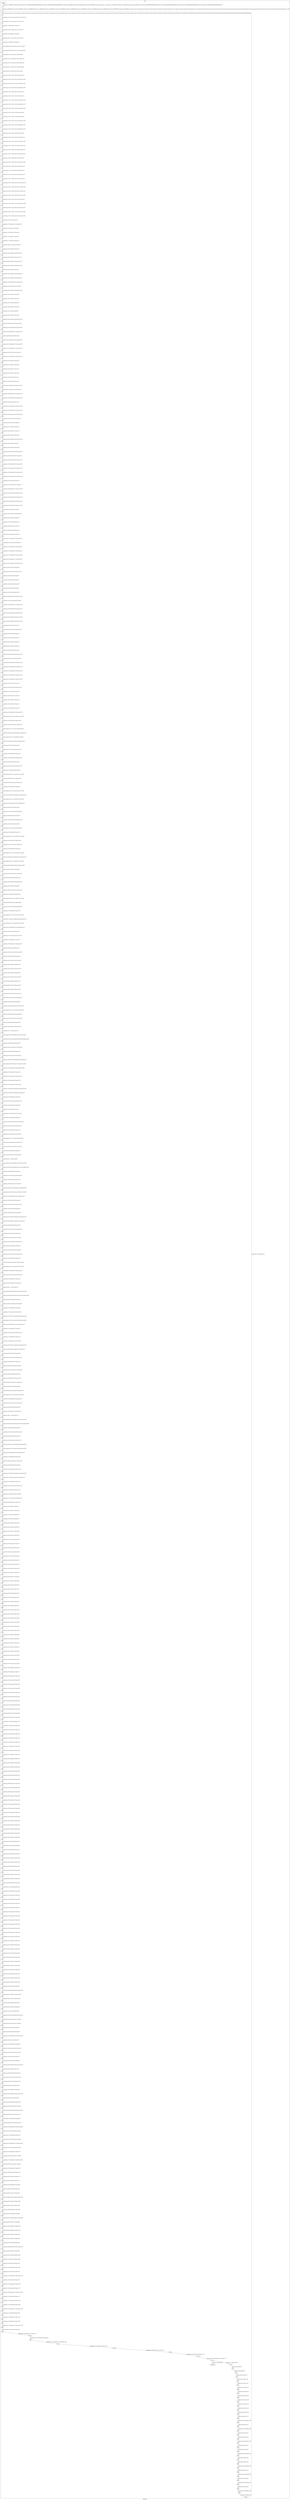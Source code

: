 digraph G {
label="Btor2XCFA";
subgraph cluster_0 {
label="main";
main_init[];
l1[];
l3[];
l4[];
l5[];
l6[];
l7[];
l8[];
l9[];
l10[];
l11[];
l12[];
l13[];
l14[];
l15[];
l16[];
l17[];
l18[];
l19[];
l20[];
l21[];
l22[];
l23[];
l24[];
l25[];
l26[];
l27[];
l28[];
l29[];
l30[];
l31[];
l32[];
l33[];
l34[];
l35[];
l36[];
l37[];
l38[];
l39[];
l40[];
l41[];
l42[];
l43[];
l44[];
l45[];
l46[];
l47[];
l48[];
l49[];
l50[];
l51[];
l52[];
l53[];
l54[];
l55[];
l56[];
l57[];
l58[];
l59[];
l60[];
l61[];
l62[];
l63[];
l64[];
l65[];
l66[];
l67[];
l68[];
l69[];
l70[];
l71[];
l72[];
l73[];
l74[];
l75[];
l76[];
l77[];
l78[];
l79[];
l80[];
l81[];
l82[];
l83[];
l84[];
l85[];
l86[];
l87[];
l88[];
l89[];
l90[];
l91[];
l92[];
l93[];
l94[];
l95[];
l96[];
l97[];
l98[];
l99[];
l100[];
l101[];
l102[];
l103[];
l104[];
l105[];
l106[];
l107[];
l108[];
l109[];
l110[];
l111[];
l112[];
l113[];
l114[];
l115[];
l116[];
l117[];
l118[];
l119[];
l120[];
l121[];
l122[];
l123[];
l124[];
l125[];
l126[];
l127[];
l128[];
l129[];
l130[];
l131[];
l132[];
l133[];
l134[];
l135[];
l136[];
l137[];
l138[];
l139[];
l140[];
l141[];
l142[];
l143[];
l144[];
l145[];
l146[];
l147[];
l148[];
l149[];
l150[];
l151[];
l152[];
l153[];
l154[];
l155[];
l156[];
l157[];
l158[];
l159[];
l160[];
l161[];
l162[];
l163[];
l164[];
l165[];
l166[];
l167[];
l168[];
l169[];
l170[];
l171[];
l172[];
l173[];
l174[];
l175[];
l176[];
l177[];
l178[];
l179[];
l180[];
l181[];
l182[];
l183[];
l184[];
l185[];
l186[];
l187[];
l188[];
l189[];
l190[];
l191[];
l192[];
l193[];
l194[];
l195[];
l196[];
l197[];
l198[];
l199[];
l200[];
l201[];
l202[];
l203[];
l204[];
l205[];
l206[];
l207[];
l208[];
l209[];
l210[];
l211[];
l212[];
l213[];
l214[];
l215[];
l216[];
l217[];
l218[];
l219[];
l220[];
l221[];
l222[];
l223[];
l224[];
l225[];
l226[];
l227[];
l228[];
l229[];
l230[];
l231[];
l232[];
l233[];
l234[];
l235[];
l236[];
l237[];
l238[];
l239[];
l240[];
l241[];
l242[];
l243[];
l244[];
l245[];
l246[];
l247[];
l248[];
l249[];
l250[];
l251[];
l252[];
l253[];
l254[];
l255[];
l256[];
l257[];
l258[];
l259[];
l260[];
l261[];
l262[];
l263[];
l264[];
l265[];
l266[];
l267[];
l268[];
l269[];
l270[];
l271[];
l272[];
l273[];
l274[];
l275[];
l276[];
l277[];
l278[];
l279[];
l280[];
l281[];
l282[];
l283[];
l284[];
l285[];
l286[];
l287[];
l288[];
l289[];
l290[];
l291[];
l292[];
l293[];
l294[];
l295[];
l296[];
l297[];
l298[];
l299[];
l300[];
l301[];
l302[];
l303[];
l304[];
l305[];
l306[];
l307[];
l308[];
l309[];
l310[];
l311[];
l312[];
l313[];
l314[];
l315[];
l316[];
l317[];
l318[];
l319[];
l320[];
l321[];
l322[];
l323[];
l324[];
l325[];
l326[];
l327[];
l328[];
l329[];
l330[];
l331[];
l332[];
l333[];
l334[];
l335[];
l336[];
l337[];
l338[];
l339[];
l340[];
l341[];
l342[];
l343[];
l344[];
l345[];
l346[];
l347[];
l348[];
l349[];
l350[];
l351[];
l352[];
l353[];
l354[];
l355[];
l356[];
l357[];
l358[];
l359[];
l360[];
l361[];
l362[];
l363[];
l364[];
l365[];
l366[];
l367[];
l368[];
l369[];
l370[];
l371[];
l372[];
l373[];
l374[];
l375[];
l376[];
l377[];
l378[];
l379[];
l380[];
l381[];
l382[];
l383[];
l384[];
l385[];
l386[];
l387[];
l388[];
l389[];
l390[];
l391[];
l392[];
l393[];
l394[];
l395[];
l396[];
l397[];
l398[];
l399[];
l400[];
l401[];
l402[];
l403[];
l404[];
l405[];
l406[];
l407[];
l408[];
l409[];
l410[];
l411[];
l412[];
l413[];
l414[];
l415[];
l416[];
l417[];
l418[];
l419[];
l420[];
l421[];
l422[];
l423[];
l424[];
l425[];
l426[];
l427[];
l428[];
l429[];
l430[];
l431[];
l432[];
l433[];
l434[];
l435[];
l436[];
l437[];
l438[];
l439[];
l440[];
l441[];
l442[];
l443[];
l444[];
l445[];
l446[];
l447[];
l448[];
l449[];
l450[];
l451[];
l452[];
l453[];
l454[];
l455[];
l456[];
l457[];
l458[];
l459[];
l460[];
l461[];
l462[];
l463[];
l464[];
l465[];
l466[];
l467[];
l468[];
l469[];
l470[];
l471[];
l472[];
l473[];
l474[];
l475[];
l476[];
l477[];
l478[];
l479[];
l480[];
l481[];
l482[];
l483[];
l484[];
l485[];
l486[];
l487[];
l488[];
l489[];
l490[];
l491[];
l492[];
l493[];
l494[];
l495[];
l496[];
l497[];
l498[];
l499[];
l500[];
l501[];
l502[];
l503[];
l504[];
l505[];
l506[];
l507[];
l508[];
l509[];
l510[];
l511[];
l512[];
l513[];
l514[];
l515[];
l516[];
l517[];
l518[];
l519[];
l520[];
l521[];
l522[];
l523[];
l524[];
l525[];
l526[];
l527[];
l528[];
l529[];
l530[];
l531[];
l532[];
l533[];
l534[];
l535[];
l536[];
l537[];
l538[];
l539[];
l540[];
l541[];
l542[];
l543[];
l544[];
l545[];
l546[];
l547[];
l548[];
l549[];
l550[];
l551[];
l552[];
l553[];
l554[];
l555[];
l556[];
l557[];
l558[];
l559[];
l560[];
l561[];
l562[];
l563[];
l564[];
l565[];
l566[];
l567[];
l568[];
l569[];
l570[];
l571[];
main_error[];
l572[];
l573[];
l574[];
l575[];
l576[];
l577[];
l578[];
l579[];
l580[];
l581[];
l582[];
l583[];
l584[];
l585[];
l586[];
l587[];
l588[];
l589[];
l590[];
l591[];
l592[];
l593[];
l594[];
l595[];
l596[];
l597[];
l598[];
l599[];
l600[];
l601[];
l602[];
l603[];
l604[];
main_init -> l1 [label="[(assign const_5 #b00000000),(assign const_30 #b0),(assign const_73 #b00000000000000000000000000000001),(assign const_74 #b00000000000000000000000000000000),(assign const_86 #b00000010),(assign const_88 #b00000001),(assign const_90 #b00000000),(assign const_138 #b11111111),(assign const_147 #b00011000),(assign const_156 #b00001110),(assign const_165 #b00000110),(assign const_400 #b000000000000000000000000),(assign const_433 #b00000000000000000000000000011000),(assign const_465 #b00000000000000000000000000001110),(assign const_497 #b00000000000000000000000000000110)] "];
l3 -> l4 [label="[(havoc input_85),(havoc input_87),(havoc input_89),(havoc input_91),(havoc input_97),(havoc input_100),(havoc input_101),(havoc input_102),(havoc input_103),(havoc input_109),(havoc input_112),(havoc input_113),(havoc input_114),(havoc input_115),(havoc input_121),(havoc input_124),(havoc input_125),(havoc input_126),(havoc input_127),(havoc input_133),(havoc input_136),(havoc input_137),(havoc input_145),(havoc input_146),(havoc input_154),(havoc input_155),(havoc input_163),(havoc input_164),(havoc input_179),(havoc input_181),(havoc input_200),(havoc input_202),(havoc input_221),(havoc input_223),(havoc input_242),(havoc input_244),(havoc input_256),(havoc input_273),(havoc input_290),(havoc input_307)] "];
l4 -> l5 [label="[(assign ternary_75 (ite (= (bvnot state_33) #b1) const_73 const_74))] "];
l5 -> l6 [label="[(assign ternary_76 (ite (= state_39 #b1) const_73 const_74))] "];
l6 -> l7 [label="[(assign binary_77 (bvadd ternary_75 ternary_76))] "];
l7 -> l8 [label="[(assign ternary_78 (ite (= state_45 #b1) const_73 const_74))] "];
l8 -> l9 [label="[(assign binary_79 (bvadd binary_77 ternary_78))] "];
l9 -> l10 [label="[(assign ternary_80 (ite (= state_51 #b1) const_73 const_74))] "];
l10 -> l11 [label="[(assign binary_81 (bvadd binary_79 ternary_80))] "];
l11 -> l12 [label="[(assign comparison_82 (ite (bvule binary_81 const_73) #b1 #b0))] "];
l12 -> l13 [label="[(assign binary_83 (bvand (bvnot state_71) (bvnot comparison_82)))] "];
l13 -> l14 [label="[(assign ternary_92 (ite (= input_91 #b1) const_90 state_6))] "];
l14 -> l15 [label="[(assign ternary_93 (ite (= input_89 #b1) const_90 ternary_92))] "];
l15 -> l16 [label="[(assign ternary_94 (ite (= input_87 #b1) const_88 ternary_93))] "];
l16 -> l17 [label="[(assign ternary_95 (ite (= input_85 #b1) const_86 ternary_94))] "];
l17 -> l18 [label="[(assign ternary_98 (ite (= input_97 #b1) state_22 state_8))] "];
l18 -> l19 [label="[(assign ternary_104 (ite (= input_103 #b1) const_90 state_10))] "];
l19 -> l20 [label="[(assign ternary_105 (ite (= input_102 #b1) const_90 ternary_104))] "];
l20 -> l21 [label="[(assign ternary_106 (ite (= input_101 #b1) const_88 ternary_105))] "];
l21 -> l22 [label="[(assign ternary_107 (ite (= input_100 #b1) const_86 ternary_106))] "];
l22 -> l23 [label="[(assign ternary_110 (ite (= input_109 #b1) state_24 state_12))] "];
l23 -> l24 [label="[(assign ternary_116 (ite (= input_115 #b1) const_90 state_14))] "];
l24 -> l25 [label="[(assign ternary_117 (ite (= input_114 #b1) const_90 ternary_116))] "];
l25 -> l26 [label="[(assign ternary_118 (ite (= input_113 #b1) const_88 ternary_117))] "];
l26 -> l27 [label="[(assign ternary_119 (ite (= input_112 #b1) const_86 ternary_118))] "];
l27 -> l28 [label="[(assign ternary_122 (ite (= input_121 #b1) state_26 state_16))] "];
l28 -> l29 [label="[(assign ternary_128 (ite (= input_127 #b1) const_90 state_18))] "];
l29 -> l30 [label="[(assign ternary_129 (ite (= input_126 #b1) const_90 ternary_128))] "];
l30 -> l31 [label="[(assign ternary_130 (ite (= input_125 #b1) const_88 ternary_129))] "];
l31 -> l32 [label="[(assign ternary_131 (ite (= input_124 #b1) const_86 ternary_130))] "];
l32 -> l33 [label="[(assign ternary_134 (ite (= input_133 #b1) state_28 state_20))] "];
l33 -> l34 [label="[(assign ternary_139 (ite (= input_126 #b1) const_138 state_22))] "];
l34 -> l35 [label="[(assign ternary_140 (ite (= input_125 #b1) const_90 ternary_139))] "];
l35 -> l36 [label="[(assign ternary_141 (ite (= input_137 #b1) state_20 ternary_140))] "];
l36 -> l37 [label="[(assign ternary_142 (ite (= input_124 #b1) state_20 ternary_141))] "];
l37 -> l38 [label="[(assign ternary_143 (ite (= input_136 #b1) state_20 ternary_142))] "];
l38 -> l39 [label="[(assign ternary_148 (ite (= input_89 #b1) const_138 state_24))] "];
l39 -> l40 [label="[(assign ternary_149 (ite (= input_87 #b1) const_147 ternary_148))] "];
l40 -> l41 [label="[(assign ternary_150 (ite (= input_146 #b1) state_8 ternary_149))] "];
l41 -> l42 [label="[(assign ternary_151 (ite (= input_85 #b1) state_8 ternary_150))] "];
l42 -> l43 [label="[(assign ternary_152 (ite (= input_145 #b1) state_8 ternary_151))] "];
l43 -> l44 [label="[(assign ternary_157 (ite (= input_102 #b1) const_138 state_26))] "];
l44 -> l45 [label="[(assign ternary_158 (ite (= input_101 #b1) const_156 ternary_157))] "];
l45 -> l46 [label="[(assign ternary_159 (ite (= input_155 #b1) state_12 ternary_158))] "];
l46 -> l47 [label="[(assign ternary_160 (ite (= input_100 #b1) state_12 ternary_159))] "];
l47 -> l48 [label="[(assign ternary_161 (ite (= input_154 #b1) state_12 ternary_160))] "];
l48 -> l49 [label="[(assign ternary_166 (ite (= input_114 #b1) const_138 state_28))] "];
l49 -> l50 [label="[(assign ternary_167 (ite (= input_113 #b1) const_165 ternary_166))] "];
l50 -> l51 [label="[(assign ternary_168 (ite (= input_164 #b1) state_16 ternary_167))] "];
l51 -> l52 [label="[(assign ternary_169 (ite (= input_112 #b1) state_16 ternary_168))] "];
l52 -> l53 [label="[(assign ternary_170 (ite (= input_163 #b1) state_16 ternary_169))] "];
l53 -> l54 [label="[(assign binary_172 (bvor state_31 input_91))] "];
l54 -> l55 [label="[(assign binary_173 (bvand binary_172 (bvnot input_97)))] "];
l55 -> l56 [label="[(assign binary_174 (bvor binary_173 input_89))] "];
l56 -> l57 [label="[(assign binary_175 (bvor binary_174 input_146))] "];
l57 -> l58 [label="[(assign binary_176 (bvor binary_175 input_85))] "];
l58 -> l59 [label="[(assign binary_177 (bvor binary_176 input_145))] "];
l59 -> l60 [label="[(assign binary_180 (bvor (bvnot state_33) input_179))] "];
l60 -> l61 [label="[(assign binary_182 (bvor binary_180 input_181))] "];
l61 -> l62 [label="[(assign binary_183 (bvand binary_182 (bvnot input_89)))] "];
l62 -> l63 [label="[(assign binary_185 (bvand state_35 (bvnot input_179)))] "];
l63 -> l64 [label="[(assign binary_186 (bvand binary_185 (bvnot input_91)))] "];
l64 -> l65 [label="[(assign binary_187 (bvand binary_186 (bvnot input_181)))] "];
l65 -> l66 [label="[(assign binary_188 (bvor binary_187 input_97))] "];
l66 -> l67 [label="[(assign binary_189 (bvand binary_188 (bvnot input_146)))] "];
l67 -> l68 [label="[(assign binary_190 (bvand binary_189 (bvnot input_85)))] "];
l68 -> l69 [label="[(assign binary_191 (bvand binary_190 (bvnot input_145)))] "];
l69 -> l70 [label="[(assign binary_193 (bvor (bvnot state_37) input_103))] "];
l70 -> l71 [label="[(assign binary_194 (bvand binary_193 (bvnot input_109)))] "];
l71 -> l72 [label="[(assign binary_195 (bvor binary_194 input_102))] "];
l72 -> l73 [label="[(assign binary_196 (bvor binary_195 input_155))] "];
l73 -> l74 [label="[(assign binary_197 (bvor binary_196 input_100))] "];
l74 -> l75 [label="[(assign binary_198 (bvor binary_197 input_154))] "];
l75 -> l76 [label="[(assign binary_201 (bvor state_39 input_200))] "];
l76 -> l77 [label="[(assign binary_203 (bvor binary_201 input_202))] "];
l77 -> l78 [label="[(assign binary_204 (bvand binary_203 (bvnot input_102)))] "];
l78 -> l79 [label="[(assign binary_206 (bvand state_41 (bvnot input_200)))] "];
l79 -> l80 [label="[(assign binary_207 (bvand binary_206 (bvnot input_103)))] "];
l80 -> l81 [label="[(assign binary_208 (bvand binary_207 (bvnot input_202)))] "];
l81 -> l82 [label="[(assign binary_209 (bvor binary_208 input_109))] "];
l82 -> l83 [label="[(assign binary_210 (bvand binary_209 (bvnot input_155)))] "];
l83 -> l84 [label="[(assign binary_211 (bvand binary_210 (bvnot input_100)))] "];
l84 -> l85 [label="[(assign binary_212 (bvand binary_211 (bvnot input_154)))] "];
l85 -> l86 [label="[(assign binary_214 (bvor (bvnot state_43) input_115))] "];
l86 -> l87 [label="[(assign binary_215 (bvand binary_214 (bvnot input_121)))] "];
l87 -> l88 [label="[(assign binary_216 (bvor binary_215 input_114))] "];
l88 -> l89 [label="[(assign binary_217 (bvor binary_216 input_164))] "];
l89 -> l90 [label="[(assign binary_218 (bvor binary_217 input_112))] "];
l90 -> l91 [label="[(assign binary_219 (bvor binary_218 input_163))] "];
l91 -> l92 [label="[(assign binary_222 (bvor state_45 input_221))] "];
l92 -> l93 [label="[(assign binary_224 (bvor binary_222 input_223))] "];
l93 -> l94 [label="[(assign binary_225 (bvand binary_224 (bvnot input_114)))] "];
l94 -> l95 [label="[(assign binary_227 (bvand state_47 (bvnot input_221)))] "];
l95 -> l96 [label="[(assign binary_228 (bvand binary_227 (bvnot input_115)))] "];
l96 -> l97 [label="[(assign binary_229 (bvand binary_228 (bvnot input_223)))] "];
l97 -> l98 [label="[(assign binary_230 (bvor binary_229 input_121))] "];
l98 -> l99 [label="[(assign binary_231 (bvand binary_230 (bvnot input_164)))] "];
l99 -> l100 [label="[(assign binary_232 (bvand binary_231 (bvnot input_112)))] "];
l100 -> l101 [label="[(assign binary_233 (bvand binary_232 (bvnot input_163)))] "];
l101 -> l102 [label="[(assign binary_235 (bvor (bvnot state_49) input_127))] "];
l102 -> l103 [label="[(assign binary_236 (bvor binary_235 input_126))] "];
l103 -> l104 [label="[(assign binary_237 (bvor binary_236 input_137))] "];
l104 -> l105 [label="[(assign binary_238 (bvor binary_237 input_124))] "];
l105 -> l106 [label="[(assign binary_239 (bvor binary_238 input_136))] "];
l106 -> l107 [label="[(assign binary_240 (bvand binary_239 (bvnot input_133)))] "];
l107 -> l108 [label="[(assign binary_243 (bvor state_51 input_242))] "];
l108 -> l109 [label="[(assign binary_245 (bvor binary_243 input_244))] "];
l109 -> l110 [label="[(assign binary_246 (bvand binary_245 (bvnot input_126)))] "];
l110 -> l111 [label="[(assign binary_248 (bvand state_53 (bvnot input_242)))] "];
l111 -> l112 [label="[(assign binary_249 (bvand binary_248 (bvnot input_127)))] "];
l112 -> l113 [label="[(assign binary_250 (bvand binary_249 (bvnot input_244)))] "];
l113 -> l114 [label="[(assign binary_251 (bvand binary_250 (bvnot input_137)))] "];
l114 -> l115 [label="[(assign binary_252 (bvand binary_251 (bvnot input_124)))] "];
l115 -> l116 [label="[(assign binary_253 (bvand binary_252 (bvnot input_136)))] "];
l116 -> l117 [label="[(assign binary_254 (bvor binary_253 input_133))] "];
l117 -> l118 [label="[(assign binary_257 (bvor (bvnot state_55) input_256))] "];
l118 -> l119 [label="[(assign binary_258 (bvand binary_257 (bvnot input_126)))] "];
l119 -> l120 [label="[(assign binary_259 (bvand binary_258 (bvnot input_125)))] "];
l120 -> l121 [label="[(assign binary_260 (bvand binary_259 (bvnot input_137)))] "];
l121 -> l122 [label="[(assign binary_261 (bvand binary_260 (bvnot input_124)))] "];
l122 -> l123 [label="[(assign binary_262 (bvand binary_261 (bvnot input_136)))] "];
l123 -> l124 [label="[(assign binary_263 (bvor binary_262 input_97))] "];
l124 -> l125 [label="[(assign binary_265 (bvand state_57 (bvnot input_256)))] "];
l125 -> l126 [label="[(assign binary_266 (bvor binary_265 input_126))] "];
l126 -> l127 [label="[(assign binary_267 (bvor binary_266 input_125))] "];
l127 -> l128 [label="[(assign binary_268 (bvor binary_267 input_137))] "];
l128 -> l129 [label="[(assign binary_269 (bvor binary_268 input_124))] "];
l129 -> l130 [label="[(assign binary_270 (bvor binary_269 input_136))] "];
l130 -> l131 [label="[(assign binary_271 (bvand binary_270 (bvnot input_97)))] "];
l131 -> l132 [label="[(assign binary_274 (bvor (bvnot state_59) input_273))] "];
l132 -> l133 [label="[(assign binary_275 (bvand binary_274 (bvnot input_89)))] "];
l133 -> l134 [label="[(assign binary_276 (bvand binary_275 (bvnot input_87)))] "];
l134 -> l135 [label="[(assign binary_277 (bvand binary_276 (bvnot input_146)))] "];
l135 -> l136 [label="[(assign binary_278 (bvand binary_277 (bvnot input_85)))] "];
l136 -> l137 [label="[(assign binary_279 (bvand binary_278 (bvnot input_145)))] "];
l137 -> l138 [label="[(assign binary_280 (bvor binary_279 input_109))] "];
l138 -> l139 [label="[(assign binary_282 (bvand state_61 (bvnot input_273)))] "];
l139 -> l140 [label="[(assign binary_283 (bvor binary_282 input_89))] "];
l140 -> l141 [label="[(assign binary_284 (bvor binary_283 input_87))] "];
l141 -> l142 [label="[(assign binary_285 (bvor binary_284 input_146))] "];
l142 -> l143 [label="[(assign binary_286 (bvor binary_285 input_85))] "];
l143 -> l144 [label="[(assign binary_287 (bvor binary_286 input_145))] "];
l144 -> l145 [label="[(assign binary_288 (bvand binary_287 (bvnot input_109)))] "];
l145 -> l146 [label="[(assign binary_291 (bvor (bvnot state_63) input_290))] "];
l146 -> l147 [label="[(assign binary_292 (bvand binary_291 (bvnot input_102)))] "];
l147 -> l148 [label="[(assign binary_293 (bvand binary_292 (bvnot input_101)))] "];
l148 -> l149 [label="[(assign binary_294 (bvand binary_293 (bvnot input_155)))] "];
l149 -> l150 [label="[(assign binary_295 (bvand binary_294 (bvnot input_100)))] "];
l150 -> l151 [label="[(assign binary_296 (bvand binary_295 (bvnot input_154)))] "];
l151 -> l152 [label="[(assign binary_297 (bvor binary_296 input_121))] "];
l152 -> l153 [label="[(assign binary_299 (bvand state_65 (bvnot input_290)))] "];
l153 -> l154 [label="[(assign binary_300 (bvor binary_299 input_102))] "];
l154 -> l155 [label="[(assign binary_301 (bvor binary_300 input_101))] "];
l155 -> l156 [label="[(assign binary_302 (bvor binary_301 input_155))] "];
l156 -> l157 [label="[(assign binary_303 (bvor binary_302 input_100))] "];
l157 -> l158 [label="[(assign binary_304 (bvor binary_303 input_154))] "];
l158 -> l159 [label="[(assign binary_305 (bvand binary_304 (bvnot input_121)))] "];
l159 -> l160 [label="[(assign binary_308 (bvor (bvnot state_67) input_307))] "];
l160 -> l161 [label="[(assign binary_309 (bvand binary_308 (bvnot input_114)))] "];
l161 -> l162 [label="[(assign binary_310 (bvand binary_309 (bvnot input_113)))] "];
l162 -> l163 [label="[(assign binary_311 (bvand binary_310 (bvnot input_164)))] "];
l163 -> l164 [label="[(assign binary_312 (bvand binary_311 (bvnot input_112)))] "];
l164 -> l165 [label="[(assign binary_313 (bvand binary_312 (bvnot input_163)))] "];
l165 -> l166 [label="[(assign binary_314 (bvor binary_313 input_133))] "];
l166 -> l167 [label="[(assign binary_316 (bvand state_69 (bvnot input_307)))] "];
l167 -> l168 [label="[(assign binary_317 (bvor binary_316 input_114))] "];
l168 -> l169 [label="[(assign binary_318 (bvor binary_317 input_113))] "];
l169 -> l170 [label="[(assign binary_319 (bvor binary_318 input_164))] "];
l170 -> l171 [label="[(assign binary_320 (bvor binary_319 input_112))] "];
l171 -> l172 [label="[(assign binary_321 (bvor binary_320 input_163))] "];
l172 -> l173 [label="[(assign binary_322 (bvand binary_321 (bvnot input_133)))] "];
l173 -> l174 [label="[(assign comparison_324 (ite (= const_138 state_8) #b1 #b0))] "];
l174 -> l175 [label="[(assign binary_325 (bvand state_35 comparison_324))] "];
l175 -> l176 [label="[(assign binary_326 (bvor (bvnot input_179) binary_325))] "];
l176 -> l177 [label="[(assign comparison_327 (ite (= const_147 state_8) #b1 #b0))] "];
l177 -> l178 [label="[(assign binary_328 (bvand (bvnot comparison_324) comparison_327))] "];
l178 -> l179 [label="[(assign comparison_329 (ite (= const_88 state_6) #b1 #b0))] "];
l179 -> l180 [label="[(assign binary_330 (bvand binary_328 (bvnot comparison_329)))] "];
l180 -> l181 [label="[(assign binary_331 (bvand state_35 binary_330))] "];
l181 -> l182 [label="[(assign binary_332 (bvor (bvnot input_91) binary_331))] "];
l182 -> l183 [label="[(assign binary_333 (bvand binary_326 binary_332))] "];
l183 -> l184 [label="[(assign binary_334 (bvand binary_328 comparison_329))] "];
l184 -> l185 [label="[(assign binary_335 (bvand state_35 binary_334))] "];
l185 -> l186 [label="[(assign binary_336 (bvor (bvnot input_181) binary_335))] "];
l186 -> l187 [label="[(assign binary_337 (bvand binary_333 binary_336))] "];
l187 -> l188 [label="[(assign comparison_338 (ite (= const_138 state_12) #b1 #b0))] "];
l188 -> l189 [label="[(assign binary_339 (bvand state_41 comparison_338))] "];
l189 -> l190 [label="[(assign binary_340 (bvor (bvnot input_200) binary_339))] "];
l190 -> l191 [label="[(assign binary_341 (bvand binary_337 binary_340))] "];
l191 -> l192 [label="[(assign comparison_342 (ite (= const_156 state_12) #b1 #b0))] "];
l192 -> l193 [label="[(assign binary_343 (bvand (bvnot comparison_338) comparison_342))] "];
l193 -> l194 [label="[(assign comparison_344 (ite (= const_88 state_10) #b1 #b0))] "];
l194 -> l195 [label="[(assign binary_345 (bvand binary_343 (bvnot comparison_344)))] "];
l195 -> l196 [label="[(assign binary_346 (bvand state_41 binary_345))] "];
l196 -> l197 [label="[(assign binary_347 (bvor (bvnot input_103) binary_346))] "];
l197 -> l198 [label="[(assign binary_348 (bvand binary_341 binary_347))] "];
l198 -> l199 [label="[(assign binary_349 (bvand binary_343 comparison_344))] "];
l199 -> l200 [label="[(assign binary_350 (bvand state_41 binary_349))] "];
l200 -> l201 [label="[(assign binary_351 (bvor (bvnot input_202) binary_350))] "];
l201 -> l202 [label="[(assign binary_352 (bvand binary_348 binary_351))] "];
l202 -> l203 [label="[(assign comparison_353 (ite (= const_138 state_16) #b1 #b0))] "];
l203 -> l204 [label="[(assign binary_354 (bvand state_47 comparison_353))] "];
l204 -> l205 [label="[(assign binary_355 (bvor (bvnot input_221) binary_354))] "];
l205 -> l206 [label="[(assign binary_356 (bvand binary_352 binary_355))] "];
l206 -> l207 [label="[(assign comparison_357 (ite (= const_165 state_16) #b1 #b0))] "];
l207 -> l208 [label="[(assign binary_358 (bvand (bvnot comparison_353) comparison_357))] "];
l208 -> l209 [label="[(assign comparison_359 (ite (= const_88 state_14) #b1 #b0))] "];
l209 -> l210 [label="[(assign binary_360 (bvand binary_358 (bvnot comparison_359)))] "];
l210 -> l211 [label="[(assign binary_361 (bvand state_47 binary_360))] "];
l211 -> l212 [label="[(assign binary_362 (bvor (bvnot input_115) binary_361))] "];
l212 -> l213 [label="[(assign binary_363 (bvand binary_356 binary_362))] "];
l213 -> l214 [label="[(assign binary_364 (bvand binary_358 comparison_359))] "];
l214 -> l215 [label="[(assign binary_365 (bvand state_47 binary_364))] "];
l215 -> l216 [label="[(assign binary_366 (bvor (bvnot input_223) binary_365))] "];
l216 -> l217 [label="[(assign binary_367 (bvand binary_363 binary_366))] "];
l217 -> l218 [label="[(assign comparison_368 (ite (= const_138 state_20) #b1 #b0))] "];
l218 -> l219 [label="[(assign binary_369 (bvand state_53 comparison_368))] "];
l219 -> l220 [label="[(assign binary_370 (bvor (bvnot input_242) binary_369))] "];
l220 -> l221 [label="[(assign binary_371 (bvand binary_367 binary_370))] "];
l221 -> l222 [label="[(assign comparison_372 (ite (= const_90 state_20) #b1 #b0))] "];
l222 -> l223 [label="[(assign binary_373 (bvand (bvnot comparison_368) comparison_372))] "];
l223 -> l224 [label="[(assign comparison_374 (ite (= const_88 state_18) #b1 #b0))] "];
l224 -> l225 [label="[(assign binary_375 (bvand binary_373 (bvnot comparison_374)))] "];
l225 -> l226 [label="[(assign binary_376 (bvand state_53 binary_375))] "];
l226 -> l227 [label="[(assign binary_377 (bvor (bvnot input_127) binary_376))] "];
l227 -> l228 [label="[(assign binary_378 (bvand binary_371 binary_377))] "];
l228 -> l229 [label="[(assign binary_379 (bvand binary_373 comparison_374))] "];
l229 -> l230 [label="[(assign binary_380 (bvand state_53 binary_379))] "];
l230 -> l231 [label="[(assign binary_381 (bvor (bvnot input_244) binary_380))] "];
l231 -> l232 [label="[(assign binary_382 (bvand binary_378 binary_381))] "];
l232 -> l233 [label="[(assign binary_383 (bvor state_57 (bvnot input_256)))] "];
l233 -> l234 [label="[(assign binary_384 (bvand binary_382 binary_383))] "];
l234 -> l235 [label="[(assign binary_385 (bvor state_61 (bvnot input_273)))] "];
l235 -> l236 [label="[(assign binary_386 (bvand binary_384 binary_385))] "];
l236 -> l237 [label="[(assign binary_387 (bvor state_65 (bvnot input_290)))] "];
l237 -> l238 [label="[(assign binary_388 (bvand binary_386 binary_387))] "];
l238 -> l239 [label="[(assign binary_389 (bvor state_69 (bvnot input_307)))] "];
l239 -> l240 [label="[(assign binary_390 (bvand binary_388 binary_389))] "];
l240 -> l241 [label="[(assign binary_391 (bvand state_51 (bvnot state_55)))] "];
l241 -> l242 [label="[(assign binary_392 (bvor (bvnot input_126) binary_391))] "];
l242 -> l243 [label="[(assign binary_393 (bvand binary_390 binary_392))] "];
l243 -> l244 [label="[(assign binary_394 (bvand (bvnot state_49) (bvnot state_55)))] "];
l244 -> l245 [label="[(assign comparison_395 (ite (= const_90 state_18) #b1 #b0))] "];
l245 -> l246 [label="[(assign binary_396 (bvand binary_394 comparison_395))] "];
l246 -> l247 [label="[(assign binary_397 (bvor (bvnot input_125) binary_396))] "];
l247 -> l248 [label="[(assign binary_398 (bvand binary_393 binary_397))] "];
l248 -> l249 [label="[(assign binary_399 (bvand state_53 (bvnot state_55)))] "];
l249 -> l250 [label="[(assign binary_401 (++ const_400 state_20))] "];
l250 -> l251 [label="[(assign comparison_402 (ite (bvule binary_401 const_74) #b1 #b0))] "];
l251 -> l252 [label="[(assign binary_403 (bvand (bvnot comparison_368) (bvnot comparison_402)))] "];
l252 -> l253 [label="[(assign binary_404 (bvand binary_399 binary_403))] "];
l253 -> l254 [label="[(assign binary_405 (bvor (bvnot input_137) binary_404))] "];
l254 -> l255 [label="[(assign binary_406 (bvand binary_398 binary_405))] "];
l255 -> l256 [label="[(assign binary_407 (bvand state_53 (bvnot state_55)))] "];
l256 -> l257 [label="[(assign binary_408 (bvand (bvnot comparison_368) comparison_374))] "];
l257 -> l258 [label="[(assign comparison_409 (ite (bvule const_74 binary_401) #b1 #b0))] "];
l258 -> l259 [label="[(assign binary_410 (bvand binary_408 (bvnot comparison_409)))] "];
l259 -> l260 [label="[(assign binary_411 (bvand binary_407 binary_410))] "];
l260 -> l261 [label="[(assign binary_412 (bvor (bvnot input_124) binary_411))] "];
l261 -> l262 [label="[(assign binary_413 (bvand binary_406 binary_412))] "];
l262 -> l263 [label="[(assign binary_414 (bvand state_53 (bvnot state_55)))] "];
l263 -> l264 [label="[(assign binary_415 (bvand (bvnot comparison_368) comparison_395))] "];
l264 -> l265 [label="[(assign binary_416 (bvand (bvnot comparison_409) binary_415))] "];
l265 -> l266 [label="[(assign binary_417 (bvand binary_414 binary_416))] "];
l266 -> l267 [label="[(assign binary_418 (bvor (bvnot input_136) binary_417))] "];
l267 -> l268 [label="[(assign binary_419 (bvand binary_413 binary_418))] "];
l268 -> l269 [label="[(assign binary_420 (bvand state_31 state_57))] "];
l269 -> l270 [label="[(assign binary_421 (bvor (bvnot input_97) binary_420))] "];
l270 -> l271 [label="[(assign binary_422 (bvand binary_419 binary_421))] "];
l271 -> l272 [label="[(assign binary_423 (bvand (bvnot state_33) (bvnot state_59)))] "];
l272 -> l273 [label="[(assign binary_424 (bvor (bvnot input_89) binary_423))] "];
l273 -> l274 [label="[(assign binary_425 (bvand binary_422 binary_424))] "];
l274 -> l275 [label="[(assign binary_426 (bvand state_31 (bvnot state_59)))] "];
l275 -> l276 [label="[(assign comparison_427 (ite (= const_90 state_6) #b1 #b0))] "];
l276 -> l277 [label="[(assign binary_428 (bvand binary_426 comparison_427))] "];
l277 -> l278 [label="[(assign binary_429 (bvor (bvnot input_87) binary_428))] "];
l278 -> l279 [label="[(assign binary_430 (bvand binary_425 binary_429))] "];
l279 -> l280 [label="[(assign binary_431 (bvand state_35 (bvnot state_59)))] "];
l280 -> l281 [label="[(assign binary_432 (++ const_400 state_8))] "];
l281 -> l282 [label="[(assign comparison_434 (ite (bvule binary_432 const_433) #b1 #b0))] "];
l282 -> l283 [label="[(assign binary_435 (bvand (bvnot comparison_324) (bvnot comparison_434)))] "];
l283 -> l284 [label="[(assign binary_436 (bvand binary_431 binary_435))] "];
l284 -> l285 [label="[(assign binary_437 (bvor (bvnot input_146) binary_436))] "];
l285 -> l286 [label="[(assign binary_438 (bvand binary_430 binary_437))] "];
l286 -> l287 [label="[(assign binary_439 (bvand state_35 (bvnot state_59)))] "];
l287 -> l288 [label="[(assign binary_440 (bvand (bvnot comparison_324) comparison_329))] "];
l288 -> l289 [label="[(assign comparison_441 (ite (bvule const_433 binary_432) #b1 #b0))] "];
l289 -> l290 [label="[(assign binary_442 (bvand binary_440 (bvnot comparison_441)))] "];
l290 -> l291 [label="[(assign binary_443 (bvand binary_439 binary_442))] "];
l291 -> l292 [label="[(assign binary_444 (bvor (bvnot input_85) binary_443))] "];
l292 -> l293 [label="[(assign binary_445 (bvand binary_438 binary_444))] "];
l293 -> l294 [label="[(assign binary_446 (bvand state_35 (bvnot state_59)))] "];
l294 -> l295 [label="[(assign binary_447 (bvand (bvnot comparison_324) comparison_427))] "];
l295 -> l296 [label="[(assign binary_448 (bvand (bvnot comparison_441) binary_447))] "];
l296 -> l297 [label="[(assign binary_449 (bvand binary_446 binary_448))] "];
l297 -> l298 [label="[(assign binary_450 (bvor (bvnot input_145) binary_449))] "];
l298 -> l299 [label="[(assign binary_451 (bvand binary_445 binary_450))] "];
l299 -> l300 [label="[(assign binary_452 (bvand (bvnot state_37) state_61))] "];
l300 -> l301 [label="[(assign binary_453 (bvor (bvnot input_109) binary_452))] "];
l301 -> l302 [label="[(assign binary_454 (bvand binary_451 binary_453))] "];
l302 -> l303 [label="[(assign binary_455 (bvand state_39 (bvnot state_63)))] "];
l303 -> l304 [label="[(assign binary_456 (bvor (bvnot input_102) binary_455))] "];
l304 -> l305 [label="[(assign binary_457 (bvand binary_454 binary_456))] "];
l305 -> l306 [label="[(assign binary_458 (bvand (bvnot state_37) (bvnot state_63)))] "];
l306 -> l307 [label="[(assign comparison_459 (ite (= const_90 state_10) #b1 #b0))] "];
l307 -> l308 [label="[(assign binary_460 (bvand binary_458 comparison_459))] "];
l308 -> l309 [label="[(assign binary_461 (bvor (bvnot input_101) binary_460))] "];
l309 -> l310 [label="[(assign binary_462 (bvand binary_457 binary_461))] "];
l310 -> l311 [label="[(assign binary_463 (bvand state_41 (bvnot state_63)))] "];
l311 -> l312 [label="[(assign binary_464 (++ const_400 state_12))] "];
l312 -> l313 [label="[(assign comparison_466 (ite (bvule binary_464 const_465) #b1 #b0))] "];
l313 -> l314 [label="[(assign binary_467 (bvand (bvnot comparison_338) (bvnot comparison_466)))] "];
l314 -> l315 [label="[(assign binary_468 (bvand binary_463 binary_467))] "];
l315 -> l316 [label="[(assign binary_469 (bvor (bvnot input_155) binary_468))] "];
l316 -> l317 [label="[(assign binary_470 (bvand binary_462 binary_469))] "];
l317 -> l318 [label="[(assign binary_471 (bvand state_41 (bvnot state_63)))] "];
l318 -> l319 [label="[(assign binary_472 (bvand (bvnot comparison_338) comparison_344))] "];
l319 -> l320 [label="[(assign comparison_473 (ite (bvule const_465 binary_464) #b1 #b0))] "];
l320 -> l321 [label="[(assign binary_474 (bvand binary_472 (bvnot comparison_473)))] "];
l321 -> l322 [label="[(assign binary_475 (bvand binary_471 binary_474))] "];
l322 -> l323 [label="[(assign binary_476 (bvor (bvnot input_100) binary_475))] "];
l323 -> l324 [label="[(assign binary_477 (bvand binary_470 binary_476))] "];
l324 -> l325 [label="[(assign binary_478 (bvand state_41 (bvnot state_63)))] "];
l325 -> l326 [label="[(assign binary_479 (bvand (bvnot comparison_338) comparison_459))] "];
l326 -> l327 [label="[(assign binary_480 (bvand (bvnot comparison_473) binary_479))] "];
l327 -> l328 [label="[(assign binary_481 (bvand binary_478 binary_480))] "];
l328 -> l329 [label="[(assign binary_482 (bvor (bvnot input_154) binary_481))] "];
l329 -> l330 [label="[(assign binary_483 (bvand binary_477 binary_482))] "];
l330 -> l331 [label="[(assign binary_484 (bvand (bvnot state_43) state_65))] "];
l331 -> l332 [label="[(assign binary_485 (bvor (bvnot input_121) binary_484))] "];
l332 -> l333 [label="[(assign binary_486 (bvand binary_483 binary_485))] "];
l333 -> l334 [label="[(assign binary_487 (bvand state_45 (bvnot state_67)))] "];
l334 -> l335 [label="[(assign binary_488 (bvor (bvnot input_114) binary_487))] "];
l335 -> l336 [label="[(assign binary_489 (bvand binary_486 binary_488))] "];
l336 -> l337 [label="[(assign binary_490 (bvand (bvnot state_43) (bvnot state_67)))] "];
l337 -> l338 [label="[(assign comparison_491 (ite (= const_90 state_14) #b1 #b0))] "];
l338 -> l339 [label="[(assign binary_492 (bvand binary_490 comparison_491))] "];
l339 -> l340 [label="[(assign binary_493 (bvor (bvnot input_113) binary_492))] "];
l340 -> l341 [label="[(assign binary_494 (bvand binary_489 binary_493))] "];
l341 -> l342 [label="[(assign binary_495 (bvand state_47 (bvnot state_67)))] "];
l342 -> l343 [label="[(assign binary_496 (++ const_400 state_16))] "];
l343 -> l344 [label="[(assign comparison_498 (ite (bvule binary_496 const_497) #b1 #b0))] "];
l344 -> l345 [label="[(assign binary_499 (bvand (bvnot comparison_353) (bvnot comparison_498)))] "];
l345 -> l346 [label="[(assign binary_500 (bvand binary_495 binary_499))] "];
l346 -> l347 [label="[(assign binary_501 (bvor (bvnot input_164) binary_500))] "];
l347 -> l348 [label="[(assign binary_502 (bvand binary_494 binary_501))] "];
l348 -> l349 [label="[(assign binary_503 (bvand state_47 (bvnot state_67)))] "];
l349 -> l350 [label="[(assign binary_504 (bvand (bvnot comparison_353) comparison_359))] "];
l350 -> l351 [label="[(assign comparison_505 (ite (bvule const_497 binary_496) #b1 #b0))] "];
l351 -> l352 [label="[(assign binary_506 (bvand binary_504 (bvnot comparison_505)))] "];
l352 -> l353 [label="[(assign binary_507 (bvand binary_503 binary_506))] "];
l353 -> l354 [label="[(assign binary_508 (bvor (bvnot input_112) binary_507))] "];
l354 -> l355 [label="[(assign binary_509 (bvand binary_502 binary_508))] "];
l355 -> l356 [label="[(assign binary_510 (bvand state_47 (bvnot state_67)))] "];
l356 -> l357 [label="[(assign binary_511 (bvand (bvnot comparison_353) comparison_491))] "];
l357 -> l358 [label="[(assign binary_512 (bvand (bvnot comparison_505) binary_511))] "];
l358 -> l359 [label="[(assign binary_513 (bvand binary_510 binary_512))] "];
l359 -> l360 [label="[(assign binary_514 (bvor (bvnot input_163) binary_513))] "];
l360 -> l361 [label="[(assign binary_515 (bvand binary_509 binary_514))] "];
l361 -> l362 [label="[(assign binary_516 (bvand (bvnot state_49) state_69))] "];
l362 -> l363 [label="[(assign binary_517 (bvor (bvnot input_133) binary_516))] "];
l363 -> l364 [label="[(assign binary_518 (bvand binary_515 binary_517))] "];
l364 -> l365 [label="[(assign binary_519 (bvor input_179 input_91))] "];
l365 -> l366 [label="[(assign binary_520 (bvor input_181 binary_519))] "];
l366 -> l367 [label="[(assign binary_521 (bvor input_200 binary_520))] "];
l367 -> l368 [label="[(assign binary_522 (bvor input_103 binary_521))] "];
l368 -> l369 [label="[(assign binary_523 (bvor input_202 binary_522))] "];
l369 -> l370 [label="[(assign binary_524 (bvor input_221 binary_523))] "];
l370 -> l371 [label="[(assign binary_525 (bvor input_115 binary_524))] "];
l371 -> l372 [label="[(assign binary_526 (bvor input_223 binary_525))] "];
l372 -> l373 [label="[(assign binary_527 (bvor input_242 binary_526))] "];
l373 -> l374 [label="[(assign binary_528 (bvor input_127 binary_527))] "];
l374 -> l375 [label="[(assign binary_529 (bvor input_244 binary_528))] "];
l375 -> l376 [label="[(assign binary_530 (bvor input_256 binary_529))] "];
l376 -> l377 [label="[(assign binary_531 (bvor input_273 binary_530))] "];
l377 -> l378 [label="[(assign binary_532 (bvor input_290 binary_531))] "];
l378 -> l379 [label="[(assign binary_533 (bvor input_307 binary_532))] "];
l379 -> l380 [label="[(assign binary_534 (bvor input_126 binary_533))] "];
l380 -> l381 [label="[(assign binary_535 (bvor input_125 binary_534))] "];
l381 -> l382 [label="[(assign binary_536 (bvor input_137 binary_535))] "];
l382 -> l383 [label="[(assign binary_537 (bvor input_124 binary_536))] "];
l383 -> l384 [label="[(assign binary_538 (bvor input_136 binary_537))] "];
l384 -> l385 [label="[(assign binary_539 (bvor input_97 binary_538))] "];
l385 -> l386 [label="[(assign binary_540 (bvor input_89 binary_539))] "];
l386 -> l387 [label="[(assign binary_541 (bvor input_87 binary_540))] "];
l387 -> l388 [label="[(assign binary_542 (bvor input_146 binary_541))] "];
l388 -> l389 [label="[(assign binary_543 (bvor input_85 binary_542))] "];
l389 -> l390 [label="[(assign binary_544 (bvor input_145 binary_543))] "];
l390 -> l391 [label="[(assign binary_545 (bvor input_109 binary_544))] "];
l391 -> l392 [label="[(assign binary_546 (bvor input_102 binary_545))] "];
l392 -> l393 [label="[(assign binary_547 (bvor input_101 binary_546))] "];
l393 -> l394 [label="[(assign binary_548 (bvor input_155 binary_547))] "];
l394 -> l395 [label="[(assign binary_549 (bvor input_100 binary_548))] "];
l395 -> l396 [label="[(assign binary_550 (bvor input_154 binary_549))] "];
l396 -> l397 [label="[(assign binary_551 (bvor input_121 binary_550))] "];
l397 -> l398 [label="[(assign binary_552 (bvor input_114 binary_551))] "];
l398 -> l399 [label="[(assign binary_553 (bvor input_113 binary_552))] "];
l399 -> l400 [label="[(assign binary_554 (bvor input_164 binary_553))] "];
l400 -> l401 [label="[(assign binary_555 (bvor input_112 binary_554))] "];
l401 -> l402 [label="[(assign binary_556 (bvor input_163 binary_555))] "];
l402 -> l403 [label="[(assign binary_557 (bvor input_133 binary_556))] "];
l403 -> l404 [label="[(assign binary_558 (bvand binary_518 binary_557))] "];
l404 -> l405 [label="[(assign binary_559 (bvand input_179 input_91))] "];
l405 -> l406 [label="[(assign binary_560 (bvand input_181 binary_519))] "];
l406 -> l407 [label="[(assign binary_561 (bvor binary_559 binary_560))] "];
l407 -> l408 [label="[(assign binary_562 (bvand input_200 binary_520))] "];
l408 -> l409 [label="[(assign binary_563 (bvor binary_561 binary_562))] "];
l409 -> l410 [label="[(assign binary_564 (bvand input_103 binary_521))] "];
l410 -> l411 [label="[(assign binary_565 (bvor binary_563 binary_564))] "];
l411 -> l412 [label="[(assign binary_566 (bvand input_202 binary_522))] "];
l412 -> l413 [label="[(assign binary_567 (bvor binary_565 binary_566))] "];
l413 -> l414 [label="[(assign binary_568 (bvand input_221 binary_523))] "];
l414 -> l415 [label="[(assign binary_569 (bvor binary_567 binary_568))] "];
l415 -> l416 [label="[(assign binary_570 (bvand input_115 binary_524))] "];
l416 -> l417 [label="[(assign binary_571 (bvor binary_569 binary_570))] "];
l417 -> l418 [label="[(assign binary_572 (bvand input_223 binary_525))] "];
l418 -> l419 [label="[(assign binary_573 (bvor binary_571 binary_572))] "];
l419 -> l420 [label="[(assign binary_574 (bvand input_242 binary_526))] "];
l420 -> l421 [label="[(assign binary_575 (bvor binary_573 binary_574))] "];
l421 -> l422 [label="[(assign binary_576 (bvand input_127 binary_527))] "];
l422 -> l423 [label="[(assign binary_577 (bvor binary_575 binary_576))] "];
l423 -> l424 [label="[(assign binary_578 (bvand input_244 binary_528))] "];
l424 -> l425 [label="[(assign binary_579 (bvor binary_577 binary_578))] "];
l425 -> l426 [label="[(assign binary_580 (bvand input_256 binary_529))] "];
l426 -> l427 [label="[(assign binary_581 (bvor binary_579 binary_580))] "];
l427 -> l428 [label="[(assign binary_582 (bvand input_273 binary_530))] "];
l428 -> l429 [label="[(assign binary_583 (bvor binary_581 binary_582))] "];
l429 -> l430 [label="[(assign binary_584 (bvand input_290 binary_531))] "];
l430 -> l431 [label="[(assign binary_585 (bvor binary_583 binary_584))] "];
l431 -> l432 [label="[(assign binary_586 (bvand input_307 binary_532))] "];
l432 -> l433 [label="[(assign binary_587 (bvor binary_585 binary_586))] "];
l433 -> l434 [label="[(assign binary_588 (bvand input_126 binary_533))] "];
l434 -> l435 [label="[(assign binary_589 (bvor binary_587 binary_588))] "];
l435 -> l436 [label="[(assign binary_590 (bvand input_125 binary_534))] "];
l436 -> l437 [label="[(assign binary_591 (bvor binary_589 binary_590))] "];
l437 -> l438 [label="[(assign binary_592 (bvand input_137 binary_535))] "];
l438 -> l439 [label="[(assign binary_593 (bvor binary_591 binary_592))] "];
l439 -> l440 [label="[(assign binary_594 (bvand input_124 binary_536))] "];
l440 -> l441 [label="[(assign binary_595 (bvor binary_593 binary_594))] "];
l441 -> l442 [label="[(assign binary_596 (bvand input_136 binary_537))] "];
l442 -> l443 [label="[(assign binary_597 (bvor binary_595 binary_596))] "];
l443 -> l444 [label="[(assign binary_598 (bvand input_97 binary_538))] "];
l444 -> l445 [label="[(assign binary_599 (bvor binary_597 binary_598))] "];
l445 -> l446 [label="[(assign binary_600 (bvand input_89 binary_539))] "];
l446 -> l447 [label="[(assign binary_601 (bvor binary_599 binary_600))] "];
l447 -> l448 [label="[(assign binary_602 (bvand input_87 binary_540))] "];
l448 -> l449 [label="[(assign binary_603 (bvor binary_601 binary_602))] "];
l449 -> l450 [label="[(assign binary_604 (bvand input_146 binary_541))] "];
l450 -> l451 [label="[(assign binary_605 (bvor binary_603 binary_604))] "];
l451 -> l452 [label="[(assign binary_606 (bvand input_85 binary_542))] "];
l452 -> l453 [label="[(assign binary_607 (bvor binary_605 binary_606))] "];
l453 -> l454 [label="[(assign binary_608 (bvand input_145 binary_543))] "];
l454 -> l455 [label="[(assign binary_609 (bvor binary_607 binary_608))] "];
l455 -> l456 [label="[(assign binary_610 (bvand input_109 binary_544))] "];
l456 -> l457 [label="[(assign binary_611 (bvor binary_609 binary_610))] "];
l457 -> l458 [label="[(assign binary_612 (bvand input_102 binary_545))] "];
l458 -> l459 [label="[(assign binary_613 (bvor binary_611 binary_612))] "];
l459 -> l460 [label="[(assign binary_614 (bvand input_101 binary_546))] "];
l460 -> l461 [label="[(assign binary_615 (bvor binary_613 binary_614))] "];
l461 -> l462 [label="[(assign binary_616 (bvand input_155 binary_547))] "];
l462 -> l463 [label="[(assign binary_617 (bvor binary_615 binary_616))] "];
l463 -> l464 [label="[(assign binary_618 (bvand input_100 binary_548))] "];
l464 -> l465 [label="[(assign binary_619 (bvor binary_617 binary_618))] "];
l465 -> l466 [label="[(assign binary_620 (bvand input_154 binary_549))] "];
l466 -> l467 [label="[(assign binary_621 (bvor binary_619 binary_620))] "];
l467 -> l468 [label="[(assign binary_622 (bvand input_121 binary_550))] "];
l468 -> l469 [label="[(assign binary_623 (bvor binary_621 binary_622))] "];
l469 -> l470 [label="[(assign binary_624 (bvand input_114 binary_551))] "];
l470 -> l471 [label="[(assign binary_625 (bvor binary_623 binary_624))] "];
l471 -> l472 [label="[(assign binary_626 (bvand input_113 binary_552))] "];
l472 -> l473 [label="[(assign binary_627 (bvor binary_625 binary_626))] "];
l473 -> l474 [label="[(assign binary_628 (bvand input_164 binary_553))] "];
l474 -> l475 [label="[(assign binary_629 (bvor binary_627 binary_628))] "];
l475 -> l476 [label="[(assign binary_630 (bvand input_112 binary_554))] "];
l476 -> l477 [label="[(assign binary_631 (bvor binary_629 binary_630))] "];
l477 -> l478 [label="[(assign binary_632 (bvand input_163 binary_555))] "];
l478 -> l479 [label="[(assign binary_633 (bvor binary_631 binary_632))] "];
l479 -> l480 [label="[(assign binary_634 (bvand input_133 binary_556))] "];
l480 -> l481 [label="[(assign binary_635 (bvor binary_633 binary_634))] "];
l481 -> l482 [label="[(assign binary_636 (bvand binary_558 (bvnot binary_635)))] "];
l482 -> l483 [label="[(assign binary_637 (bvand state_31 (bvnot state_33)))] "];
l483 -> l484 [label="[(assign binary_638 (bvor state_31 (bvnot state_33)))] "];
l484 -> l485 [label="[(assign binary_639 (bvand state_35 binary_638))] "];
l485 -> l486 [label="[(assign binary_640 (bvor binary_637 binary_639))] "];
l486 -> l487 [label="[(assign binary_641 (bvor state_35 binary_638))] "];
l487 -> l488 [label="[(assign binary_642 (bvand (bvnot binary_640) binary_641))] "];
l488 -> l489 [label="[(assign binary_643 (bvand (bvnot state_37) state_39))] "];
l489 -> l490 [label="[(assign binary_644 (bvor (bvnot state_37) state_39))] "];
l490 -> l491 [label="[(assign binary_645 (bvand state_41 binary_644))] "];
l491 -> l492 [label="[(assign binary_646 (bvor binary_643 binary_645))] "];
l492 -> l493 [label="[(assign binary_647 (bvand binary_642 (bvnot binary_646)))] "];
l493 -> l494 [label="[(assign binary_648 (bvor state_41 binary_644))] "];
l494 -> l495 [label="[(assign binary_649 (bvand binary_647 binary_648))] "];
l495 -> l496 [label="[(assign binary_650 (bvand (bvnot state_43) state_45))] "];
l496 -> l497 [label="[(assign binary_651 (bvor (bvnot state_43) state_45))] "];
l497 -> l498 [label="[(assign binary_652 (bvand state_47 binary_651))] "];
l498 -> l499 [label="[(assign binary_653 (bvor binary_650 binary_652))] "];
l499 -> l500 [label="[(assign binary_654 (bvand binary_649 (bvnot binary_653)))] "];
l500 -> l501 [label="[(assign binary_655 (bvor state_47 binary_651))] "];
l501 -> l502 [label="[(assign binary_656 (bvand binary_654 binary_655))] "];
l502 -> l503 [label="[(assign binary_657 (bvand (bvnot state_49) state_51))] "];
l503 -> l504 [label="[(assign binary_658 (bvor (bvnot state_49) state_51))] "];
l504 -> l505 [label="[(assign binary_659 (bvand state_53 binary_658))] "];
l505 -> l506 [label="[(assign binary_660 (bvor binary_657 binary_659))] "];
l506 -> l507 [label="[(assign binary_661 (bvand binary_656 (bvnot binary_660)))] "];
l507 -> l508 [label="[(assign binary_662 (bvor state_53 binary_658))] "];
l508 -> l509 [label="[(assign binary_663 (bvand binary_661 binary_662))] "];
l509 -> l510 [label="[(assign binary_664 (bvand (bvnot state_55) state_57))] "];
l510 -> l511 [label="[(assign binary_665 (bvand binary_663 (bvnot binary_664)))] "];
l511 -> l512 [label="[(assign binary_666 (bvor (bvnot state_55) state_57))] "];
l512 -> l513 [label="[(assign binary_667 (bvand binary_665 binary_666))] "];
l513 -> l514 [label="[(assign binary_668 (bvand (bvnot state_59) state_61))] "];
l514 -> l515 [label="[(assign binary_669 (bvand binary_667 (bvnot binary_668)))] "];
l515 -> l516 [label="[(assign binary_670 (bvor (bvnot state_59) state_61))] "];
l516 -> l517 [label="[(assign binary_671 (bvand binary_669 binary_670))] "];
l517 -> l518 [label="[(assign binary_672 (bvand (bvnot state_63) state_65))] "];
l518 -> l519 [label="[(assign binary_673 (bvand binary_671 (bvnot binary_672)))] "];
l519 -> l520 [label="[(assign binary_674 (bvor (bvnot state_63) state_65))] "];
l520 -> l521 [label="[(assign binary_675 (bvand binary_673 binary_674))] "];
l521 -> l522 [label="[(assign binary_676 (bvand (bvnot state_67) state_69))] "];
l522 -> l523 [label="[(assign binary_677 (bvand binary_675 (bvnot binary_676)))] "];
l523 -> l524 [label="[(assign binary_678 (bvor (bvnot state_67) state_69))] "];
l524 -> l525 [label="[(assign binary_679 (bvand binary_677 binary_678))] "];
l525 -> l526 [label="[(assign binary_680 (bvand binary_636 binary_679))] "];
l526 -> l527 [label="[(assign binary_681 (bvand binary_183 binary_177))] "];
l527 -> l528 [label="[(assign binary_682 (bvor binary_183 binary_177))] "];
l528 -> l529 [label="[(assign binary_683 (bvand binary_191 binary_682))] "];
l529 -> l530 [label="[(assign binary_684 (bvor binary_681 binary_683))] "];
l530 -> l531 [label="[(assign binary_685 (bvor binary_191 binary_682))] "];
l531 -> l532 [label="[(assign binary_686 (bvand (bvnot binary_684) binary_685))] "];
l532 -> l533 [label="[(assign binary_687 (bvand binary_204 binary_198))] "];
l533 -> l534 [label="[(assign binary_688 (bvor binary_204 binary_198))] "];
l534 -> l535 [label="[(assign binary_689 (bvand binary_212 binary_688))] "];
l535 -> l536 [label="[(assign binary_690 (bvor binary_687 binary_689))] "];
l536 -> l537 [label="[(assign binary_691 (bvand binary_686 (bvnot binary_690)))] "];
l537 -> l538 [label="[(assign binary_692 (bvor binary_212 binary_688))] "];
l538 -> l539 [label="[(assign binary_693 (bvand binary_691 binary_692))] "];
l539 -> l540 [label="[(assign binary_694 (bvand binary_225 binary_219))] "];
l540 -> l541 [label="[(assign binary_695 (bvor binary_225 binary_219))] "];
l541 -> l542 [label="[(assign binary_696 (bvand binary_233 binary_695))] "];
l542 -> l543 [label="[(assign binary_697 (bvor binary_694 binary_696))] "];
l543 -> l544 [label="[(assign binary_698 (bvand binary_693 (bvnot binary_697)))] "];
l544 -> l545 [label="[(assign binary_699 (bvor binary_233 binary_695))] "];
l545 -> l546 [label="[(assign binary_700 (bvand binary_698 binary_699))] "];
l546 -> l547 [label="[(assign binary_701 (bvand binary_246 binary_240))] "];
l547 -> l548 [label="[(assign binary_702 (bvor binary_246 binary_240))] "];
l548 -> l549 [label="[(assign binary_703 (bvand binary_254 binary_702))] "];
l549 -> l550 [label="[(assign binary_704 (bvor binary_701 binary_703))] "];
l550 -> l551 [label="[(assign binary_705 (bvand binary_700 (bvnot binary_704)))] "];
l551 -> l552 [label="[(assign binary_706 (bvor binary_254 binary_702))] "];
l552 -> l553 [label="[(assign binary_707 (bvand binary_705 binary_706))] "];
l553 -> l554 [label="[(assign binary_708 (bvand binary_263 binary_271))] "];
l554 -> l555 [label="[(assign binary_709 (bvand binary_707 (bvnot binary_708)))] "];
l555 -> l556 [label="[(assign binary_710 (bvor binary_263 binary_271))] "];
l556 -> l557 [label="[(assign binary_711 (bvand binary_709 binary_710))] "];
l557 -> l558 [label="[(assign binary_712 (bvand binary_280 binary_288))] "];
l558 -> l559 [label="[(assign binary_713 (bvand binary_711 (bvnot binary_712)))] "];
l559 -> l560 [label="[(assign binary_714 (bvor binary_280 binary_288))] "];
l560 -> l561 [label="[(assign binary_715 (bvand binary_713 binary_714))] "];
l561 -> l562 [label="[(assign binary_716 (bvand binary_297 binary_305))] "];
l562 -> l563 [label="[(assign binary_717 (bvand binary_715 (bvnot binary_716)))] "];
l563 -> l564 [label="[(assign binary_718 (bvor binary_297 binary_305))] "];
l564 -> l565 [label="[(assign binary_719 (bvand binary_717 binary_718))] "];
l565 -> l566 [label="[(assign binary_720 (bvand binary_314 binary_322))] "];
l566 -> l567 [label="[(assign binary_721 (bvand binary_719 (bvnot binary_720)))] "];
l567 -> l568 [label="[(assign binary_722 (bvor binary_314 binary_322))] "];
l568 -> l569 [label="[(assign binary_723 (bvand binary_721 binary_722))] "];
l569 -> l570 [label="[(assign binary_724 (bvand binary_680 binary_723))] "];
l570 -> l571 [label="[(assign binary_725 (bvand binary_724 (bvnot state_71)))] "];
l571 -> main_error [label="[(assume (= binary_83 #b1))] "];
l571 -> l572 [label="[(assume (not (= binary_83 #b1)))] "];
l572 -> l573 [label="[(assign state_6 ternary_95)] "];
l573 -> l574 [label="[(assign state_8 ternary_98)] "];
l574 -> l575 [label="[(assign state_10 ternary_107)] "];
l575 -> l576 [label="[(assign state_12 ternary_110)] "];
l576 -> l577 [label="[(assign state_14 ternary_119)] "];
l577 -> l578 [label="[(assign state_16 ternary_122)] "];
l578 -> l579 [label="[(assign state_18 ternary_131)] "];
l579 -> l580 [label="[(assign state_20 ternary_134)] "];
l580 -> l581 [label="[(assign state_22 ternary_143)] "];
l581 -> l582 [label="[(assign state_24 ternary_152)] "];
l582 -> l583 [label="[(assign state_26 ternary_161)] "];
l583 -> l584 [label="[(assign state_28 ternary_170)] "];
l584 -> l585 [label="[(assign state_31 binary_177)] "];
l585 -> l586 [label="[(assign state_33 (bvnot binary_183))] "];
l586 -> l587 [label="[(assign state_35 binary_191)] "];
l587 -> l588 [label="[(assign state_37 (bvnot binary_198))] "];
l588 -> l589 [label="[(assign state_39 binary_204)] "];
l589 -> l590 [label="[(assign state_41 binary_212)] "];
l590 -> l591 [label="[(assign state_43 (bvnot binary_219))] "];
l591 -> l592 [label="[(assign state_45 binary_225)] "];
l592 -> l593 [label="[(assign state_47 binary_233)] "];
l593 -> l594 [label="[(assign state_49 (bvnot binary_240))] "];
l594 -> l595 [label="[(assign state_51 binary_246)] "];
l595 -> l596 [label="[(assign state_53 binary_254)] "];
l596 -> l597 [label="[(assign state_55 (bvnot binary_263))] "];
l597 -> l598 [label="[(assign state_57 binary_271)] "];
l598 -> l599 [label="[(assign state_59 (bvnot binary_280))] "];
l599 -> l600 [label="[(assign state_61 binary_288)] "];
l600 -> l601 [label="[(assign state_63 (bvnot binary_297))] "];
l601 -> l602 [label="[(assign state_65 binary_305)] "];
l602 -> l603 [label="[(assign state_67 (bvnot binary_314))] "];
l603 -> l604 [label="[(assign state_69 binary_322)] "];
l604 -> l3 [label="[(assign state_71 (bvnot binary_725))] "];
l1 -> l3 [label="[(assign state_6 #b00000000),(assign state_8 #b00000000),(assign state_10 #b00000000),(assign state_12 #b00000000),(assign state_14 #b00000000),(assign state_16 #b00000000),(assign state_18 #b00000000),(assign state_20 #b00000000),(assign state_22 #b00000000),(assign state_24 #b00000000),(assign state_26 #b00000000),(assign state_28 #b00000000),(assign state_31 #b0),(assign state_33 #b0),(assign state_35 #b0),(assign state_37 #b0),(assign state_39 #b0),(assign state_41 #b0),(assign state_43 #b0),(assign state_45 #b0),(assign state_47 #b0),(assign state_49 #b0),(assign state_51 #b0),(assign state_53 #b0),(assign state_55 #b0),(assign state_57 #b0),(assign state_59 #b0),(assign state_61 #b0),(assign state_63 #b0),(assign state_65 #b0),(assign state_67 #b0),(assign state_69 #b0),(assign state_71 #b0)] "];

}
}
